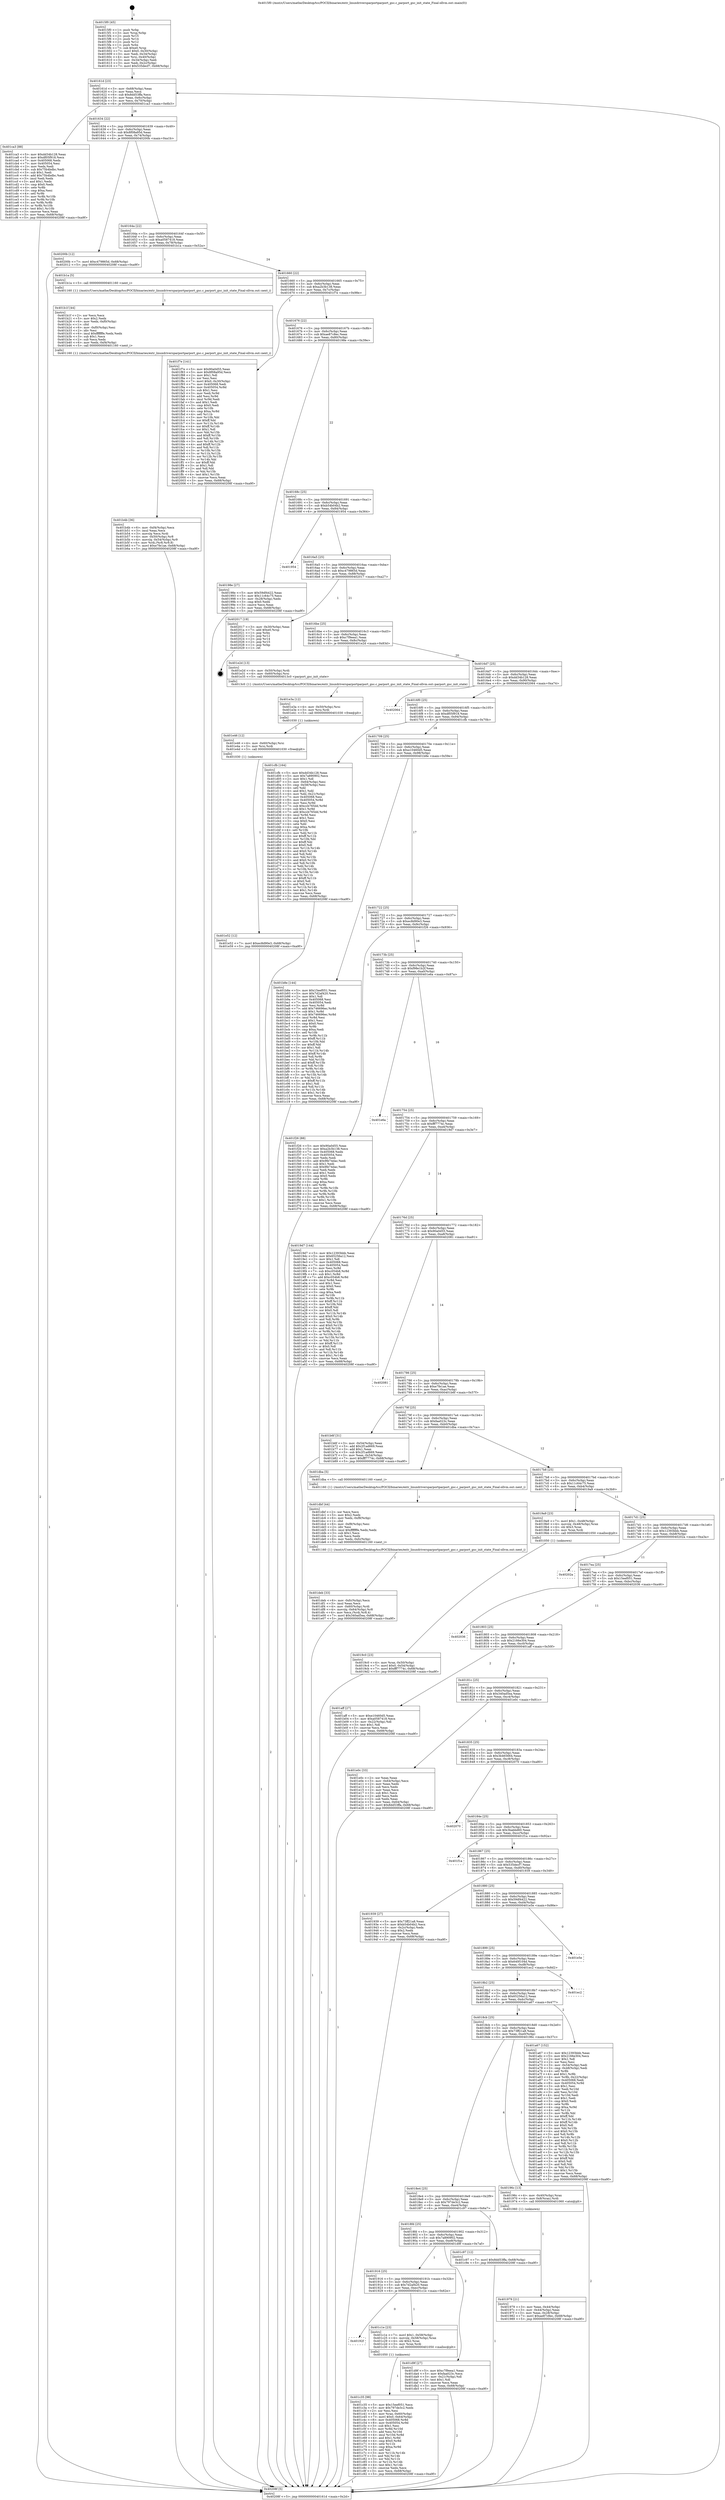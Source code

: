 digraph "0x4015f0" {
  label = "0x4015f0 (/mnt/c/Users/mathe/Desktop/tcc/POCII/binaries/extr_linuxdriversparportparport_gsc.c_parport_gsc_init_state_Final-ollvm.out::main(0))"
  labelloc = "t"
  node[shape=record]

  Entry [label="",width=0.3,height=0.3,shape=circle,fillcolor=black,style=filled]
  "0x40161d" [label="{
     0x40161d [23]\l
     | [instrs]\l
     &nbsp;&nbsp;0x40161d \<+3\>: mov -0x68(%rbp),%eax\l
     &nbsp;&nbsp;0x401620 \<+2\>: mov %eax,%ecx\l
     &nbsp;&nbsp;0x401622 \<+6\>: sub $0x8dd53ffa,%ecx\l
     &nbsp;&nbsp;0x401628 \<+3\>: mov %eax,-0x6c(%rbp)\l
     &nbsp;&nbsp;0x40162b \<+3\>: mov %ecx,-0x70(%rbp)\l
     &nbsp;&nbsp;0x40162e \<+6\>: je 0000000000401ca3 \<main+0x6b3\>\l
  }"]
  "0x401ca3" [label="{
     0x401ca3 [88]\l
     | [instrs]\l
     &nbsp;&nbsp;0x401ca3 \<+5\>: mov $0xdd34b128,%eax\l
     &nbsp;&nbsp;0x401ca8 \<+5\>: mov $0xdf05f918,%ecx\l
     &nbsp;&nbsp;0x401cad \<+7\>: mov 0x405068,%edx\l
     &nbsp;&nbsp;0x401cb4 \<+7\>: mov 0x405054,%esi\l
     &nbsp;&nbsp;0x401cbb \<+2\>: mov %edx,%edi\l
     &nbsp;&nbsp;0x401cbd \<+6\>: sub $0x75b4bdbc,%edi\l
     &nbsp;&nbsp;0x401cc3 \<+3\>: sub $0x1,%edi\l
     &nbsp;&nbsp;0x401cc6 \<+6\>: add $0x75b4bdbc,%edi\l
     &nbsp;&nbsp;0x401ccc \<+3\>: imul %edi,%edx\l
     &nbsp;&nbsp;0x401ccf \<+3\>: and $0x1,%edx\l
     &nbsp;&nbsp;0x401cd2 \<+3\>: cmp $0x0,%edx\l
     &nbsp;&nbsp;0x401cd5 \<+4\>: sete %r8b\l
     &nbsp;&nbsp;0x401cd9 \<+3\>: cmp $0xa,%esi\l
     &nbsp;&nbsp;0x401cdc \<+4\>: setl %r9b\l
     &nbsp;&nbsp;0x401ce0 \<+3\>: mov %r8b,%r10b\l
     &nbsp;&nbsp;0x401ce3 \<+3\>: and %r9b,%r10b\l
     &nbsp;&nbsp;0x401ce6 \<+3\>: xor %r9b,%r8b\l
     &nbsp;&nbsp;0x401ce9 \<+3\>: or %r8b,%r10b\l
     &nbsp;&nbsp;0x401cec \<+4\>: test $0x1,%r10b\l
     &nbsp;&nbsp;0x401cf0 \<+3\>: cmovne %ecx,%eax\l
     &nbsp;&nbsp;0x401cf3 \<+3\>: mov %eax,-0x68(%rbp)\l
     &nbsp;&nbsp;0x401cf6 \<+5\>: jmp 000000000040208f \<main+0xa9f\>\l
  }"]
  "0x401634" [label="{
     0x401634 [22]\l
     | [instrs]\l
     &nbsp;&nbsp;0x401634 \<+5\>: jmp 0000000000401639 \<main+0x49\>\l
     &nbsp;&nbsp;0x401639 \<+3\>: mov -0x6c(%rbp),%eax\l
     &nbsp;&nbsp;0x40163c \<+5\>: sub $0x8f08a95d,%eax\l
     &nbsp;&nbsp;0x401641 \<+3\>: mov %eax,-0x74(%rbp)\l
     &nbsp;&nbsp;0x401644 \<+6\>: je 000000000040200b \<main+0xa1b\>\l
  }"]
  Exit [label="",width=0.3,height=0.3,shape=circle,fillcolor=black,style=filled,peripheries=2]
  "0x40200b" [label="{
     0x40200b [12]\l
     | [instrs]\l
     &nbsp;&nbsp;0x40200b \<+7\>: movl $0xc479865d,-0x68(%rbp)\l
     &nbsp;&nbsp;0x402012 \<+5\>: jmp 000000000040208f \<main+0xa9f\>\l
  }"]
  "0x40164a" [label="{
     0x40164a [22]\l
     | [instrs]\l
     &nbsp;&nbsp;0x40164a \<+5\>: jmp 000000000040164f \<main+0x5f\>\l
     &nbsp;&nbsp;0x40164f \<+3\>: mov -0x6c(%rbp),%eax\l
     &nbsp;&nbsp;0x401652 \<+5\>: sub $0xa0587418,%eax\l
     &nbsp;&nbsp;0x401657 \<+3\>: mov %eax,-0x78(%rbp)\l
     &nbsp;&nbsp;0x40165a \<+6\>: je 0000000000401b1a \<main+0x52a\>\l
  }"]
  "0x401e52" [label="{
     0x401e52 [12]\l
     | [instrs]\l
     &nbsp;&nbsp;0x401e52 \<+7\>: movl $0xec8d90e3,-0x68(%rbp)\l
     &nbsp;&nbsp;0x401e59 \<+5\>: jmp 000000000040208f \<main+0xa9f\>\l
  }"]
  "0x401b1a" [label="{
     0x401b1a [5]\l
     | [instrs]\l
     &nbsp;&nbsp;0x401b1a \<+5\>: call 0000000000401160 \<next_i\>\l
     | [calls]\l
     &nbsp;&nbsp;0x401160 \{1\} (/mnt/c/Users/mathe/Desktop/tcc/POCII/binaries/extr_linuxdriversparportparport_gsc.c_parport_gsc_init_state_Final-ollvm.out::next_i)\l
  }"]
  "0x401660" [label="{
     0x401660 [22]\l
     | [instrs]\l
     &nbsp;&nbsp;0x401660 \<+5\>: jmp 0000000000401665 \<main+0x75\>\l
     &nbsp;&nbsp;0x401665 \<+3\>: mov -0x6c(%rbp),%eax\l
     &nbsp;&nbsp;0x401668 \<+5\>: sub $0xa2b3b138,%eax\l
     &nbsp;&nbsp;0x40166d \<+3\>: mov %eax,-0x7c(%rbp)\l
     &nbsp;&nbsp;0x401670 \<+6\>: je 0000000000401f7e \<main+0x98e\>\l
  }"]
  "0x401e46" [label="{
     0x401e46 [12]\l
     | [instrs]\l
     &nbsp;&nbsp;0x401e46 \<+4\>: mov -0x60(%rbp),%rsi\l
     &nbsp;&nbsp;0x401e4a \<+3\>: mov %rsi,%rdi\l
     &nbsp;&nbsp;0x401e4d \<+5\>: call 0000000000401030 \<free@plt\>\l
     | [calls]\l
     &nbsp;&nbsp;0x401030 \{1\} (unknown)\l
  }"]
  "0x401f7e" [label="{
     0x401f7e [141]\l
     | [instrs]\l
     &nbsp;&nbsp;0x401f7e \<+5\>: mov $0x90a0d55,%eax\l
     &nbsp;&nbsp;0x401f83 \<+5\>: mov $0x8f08a95d,%ecx\l
     &nbsp;&nbsp;0x401f88 \<+2\>: mov $0x1,%dl\l
     &nbsp;&nbsp;0x401f8a \<+2\>: xor %esi,%esi\l
     &nbsp;&nbsp;0x401f8c \<+7\>: movl $0x0,-0x30(%rbp)\l
     &nbsp;&nbsp;0x401f93 \<+7\>: mov 0x405068,%edi\l
     &nbsp;&nbsp;0x401f9a \<+8\>: mov 0x405054,%r8d\l
     &nbsp;&nbsp;0x401fa2 \<+3\>: sub $0x1,%esi\l
     &nbsp;&nbsp;0x401fa5 \<+3\>: mov %edi,%r9d\l
     &nbsp;&nbsp;0x401fa8 \<+3\>: add %esi,%r9d\l
     &nbsp;&nbsp;0x401fab \<+4\>: imul %r9d,%edi\l
     &nbsp;&nbsp;0x401faf \<+3\>: and $0x1,%edi\l
     &nbsp;&nbsp;0x401fb2 \<+3\>: cmp $0x0,%edi\l
     &nbsp;&nbsp;0x401fb5 \<+4\>: sete %r10b\l
     &nbsp;&nbsp;0x401fb9 \<+4\>: cmp $0xa,%r8d\l
     &nbsp;&nbsp;0x401fbd \<+4\>: setl %r11b\l
     &nbsp;&nbsp;0x401fc1 \<+3\>: mov %r10b,%bl\l
     &nbsp;&nbsp;0x401fc4 \<+3\>: xor $0xff,%bl\l
     &nbsp;&nbsp;0x401fc7 \<+3\>: mov %r11b,%r14b\l
     &nbsp;&nbsp;0x401fca \<+4\>: xor $0xff,%r14b\l
     &nbsp;&nbsp;0x401fce \<+3\>: xor $0x1,%dl\l
     &nbsp;&nbsp;0x401fd1 \<+3\>: mov %bl,%r15b\l
     &nbsp;&nbsp;0x401fd4 \<+4\>: and $0xff,%r15b\l
     &nbsp;&nbsp;0x401fd8 \<+3\>: and %dl,%r10b\l
     &nbsp;&nbsp;0x401fdb \<+3\>: mov %r14b,%r12b\l
     &nbsp;&nbsp;0x401fde \<+4\>: and $0xff,%r12b\l
     &nbsp;&nbsp;0x401fe2 \<+3\>: and %dl,%r11b\l
     &nbsp;&nbsp;0x401fe5 \<+3\>: or %r10b,%r15b\l
     &nbsp;&nbsp;0x401fe8 \<+3\>: or %r11b,%r12b\l
     &nbsp;&nbsp;0x401feb \<+3\>: xor %r12b,%r15b\l
     &nbsp;&nbsp;0x401fee \<+3\>: or %r14b,%bl\l
     &nbsp;&nbsp;0x401ff1 \<+3\>: xor $0xff,%bl\l
     &nbsp;&nbsp;0x401ff4 \<+3\>: or $0x1,%dl\l
     &nbsp;&nbsp;0x401ff7 \<+2\>: and %dl,%bl\l
     &nbsp;&nbsp;0x401ff9 \<+3\>: or %bl,%r15b\l
     &nbsp;&nbsp;0x401ffc \<+4\>: test $0x1,%r15b\l
     &nbsp;&nbsp;0x402000 \<+3\>: cmovne %ecx,%eax\l
     &nbsp;&nbsp;0x402003 \<+3\>: mov %eax,-0x68(%rbp)\l
     &nbsp;&nbsp;0x402006 \<+5\>: jmp 000000000040208f \<main+0xa9f\>\l
  }"]
  "0x401676" [label="{
     0x401676 [22]\l
     | [instrs]\l
     &nbsp;&nbsp;0x401676 \<+5\>: jmp 000000000040167b \<main+0x8b\>\l
     &nbsp;&nbsp;0x40167b \<+3\>: mov -0x6c(%rbp),%eax\l
     &nbsp;&nbsp;0x40167e \<+5\>: sub $0xae87c8ec,%eax\l
     &nbsp;&nbsp;0x401683 \<+3\>: mov %eax,-0x80(%rbp)\l
     &nbsp;&nbsp;0x401686 \<+6\>: je 000000000040198e \<main+0x39e\>\l
  }"]
  "0x401e3a" [label="{
     0x401e3a [12]\l
     | [instrs]\l
     &nbsp;&nbsp;0x401e3a \<+4\>: mov -0x50(%rbp),%rsi\l
     &nbsp;&nbsp;0x401e3e \<+3\>: mov %rsi,%rdi\l
     &nbsp;&nbsp;0x401e41 \<+5\>: call 0000000000401030 \<free@plt\>\l
     | [calls]\l
     &nbsp;&nbsp;0x401030 \{1\} (unknown)\l
  }"]
  "0x40198e" [label="{
     0x40198e [27]\l
     | [instrs]\l
     &nbsp;&nbsp;0x40198e \<+5\>: mov $0x59df4422,%eax\l
     &nbsp;&nbsp;0x401993 \<+5\>: mov $0x11c64c75,%ecx\l
     &nbsp;&nbsp;0x401998 \<+3\>: mov -0x28(%rbp),%edx\l
     &nbsp;&nbsp;0x40199b \<+3\>: cmp $0x0,%edx\l
     &nbsp;&nbsp;0x40199e \<+3\>: cmove %ecx,%eax\l
     &nbsp;&nbsp;0x4019a1 \<+3\>: mov %eax,-0x68(%rbp)\l
     &nbsp;&nbsp;0x4019a4 \<+5\>: jmp 000000000040208f \<main+0xa9f\>\l
  }"]
  "0x40168c" [label="{
     0x40168c [25]\l
     | [instrs]\l
     &nbsp;&nbsp;0x40168c \<+5\>: jmp 0000000000401691 \<main+0xa1\>\l
     &nbsp;&nbsp;0x401691 \<+3\>: mov -0x6c(%rbp),%eax\l
     &nbsp;&nbsp;0x401694 \<+5\>: sub $0xb54b04b2,%eax\l
     &nbsp;&nbsp;0x401699 \<+6\>: mov %eax,-0x84(%rbp)\l
     &nbsp;&nbsp;0x40169f \<+6\>: je 0000000000401954 \<main+0x364\>\l
  }"]
  "0x401deb" [label="{
     0x401deb [33]\l
     | [instrs]\l
     &nbsp;&nbsp;0x401deb \<+6\>: mov -0xfc(%rbp),%ecx\l
     &nbsp;&nbsp;0x401df1 \<+3\>: imul %eax,%ecx\l
     &nbsp;&nbsp;0x401df4 \<+4\>: mov -0x60(%rbp),%rdi\l
     &nbsp;&nbsp;0x401df8 \<+4\>: movslq -0x64(%rbp),%r8\l
     &nbsp;&nbsp;0x401dfc \<+4\>: mov %ecx,(%rdi,%r8,4)\l
     &nbsp;&nbsp;0x401e00 \<+7\>: movl $0x340ad5ea,-0x68(%rbp)\l
     &nbsp;&nbsp;0x401e07 \<+5\>: jmp 000000000040208f \<main+0xa9f\>\l
  }"]
  "0x401954" [label="{
     0x401954\l
  }", style=dashed]
  "0x4016a5" [label="{
     0x4016a5 [25]\l
     | [instrs]\l
     &nbsp;&nbsp;0x4016a5 \<+5\>: jmp 00000000004016aa \<main+0xba\>\l
     &nbsp;&nbsp;0x4016aa \<+3\>: mov -0x6c(%rbp),%eax\l
     &nbsp;&nbsp;0x4016ad \<+5\>: sub $0xc479865d,%eax\l
     &nbsp;&nbsp;0x4016b2 \<+6\>: mov %eax,-0x88(%rbp)\l
     &nbsp;&nbsp;0x4016b8 \<+6\>: je 0000000000402017 \<main+0xa27\>\l
  }"]
  "0x401dbf" [label="{
     0x401dbf [44]\l
     | [instrs]\l
     &nbsp;&nbsp;0x401dbf \<+2\>: xor %ecx,%ecx\l
     &nbsp;&nbsp;0x401dc1 \<+5\>: mov $0x2,%edx\l
     &nbsp;&nbsp;0x401dc6 \<+6\>: mov %edx,-0xf8(%rbp)\l
     &nbsp;&nbsp;0x401dcc \<+1\>: cltd\l
     &nbsp;&nbsp;0x401dcd \<+6\>: mov -0xf8(%rbp),%esi\l
     &nbsp;&nbsp;0x401dd3 \<+2\>: idiv %esi\l
     &nbsp;&nbsp;0x401dd5 \<+6\>: imul $0xfffffffe,%edx,%edx\l
     &nbsp;&nbsp;0x401ddb \<+3\>: sub $0x1,%ecx\l
     &nbsp;&nbsp;0x401dde \<+2\>: sub %ecx,%edx\l
     &nbsp;&nbsp;0x401de0 \<+6\>: mov %edx,-0xfc(%rbp)\l
     &nbsp;&nbsp;0x401de6 \<+5\>: call 0000000000401160 \<next_i\>\l
     | [calls]\l
     &nbsp;&nbsp;0x401160 \{1\} (/mnt/c/Users/mathe/Desktop/tcc/POCII/binaries/extr_linuxdriversparportparport_gsc.c_parport_gsc_init_state_Final-ollvm.out::next_i)\l
  }"]
  "0x402017" [label="{
     0x402017 [19]\l
     | [instrs]\l
     &nbsp;&nbsp;0x402017 \<+3\>: mov -0x30(%rbp),%eax\l
     &nbsp;&nbsp;0x40201a \<+7\>: add $0xe0,%rsp\l
     &nbsp;&nbsp;0x402021 \<+1\>: pop %rbx\l
     &nbsp;&nbsp;0x402022 \<+2\>: pop %r12\l
     &nbsp;&nbsp;0x402024 \<+2\>: pop %r14\l
     &nbsp;&nbsp;0x402026 \<+2\>: pop %r15\l
     &nbsp;&nbsp;0x402028 \<+1\>: pop %rbp\l
     &nbsp;&nbsp;0x402029 \<+1\>: ret\l
  }"]
  "0x4016be" [label="{
     0x4016be [25]\l
     | [instrs]\l
     &nbsp;&nbsp;0x4016be \<+5\>: jmp 00000000004016c3 \<main+0xd3\>\l
     &nbsp;&nbsp;0x4016c3 \<+3\>: mov -0x6c(%rbp),%eax\l
     &nbsp;&nbsp;0x4016c6 \<+5\>: sub $0xc7f9eea1,%eax\l
     &nbsp;&nbsp;0x4016cb \<+6\>: mov %eax,-0x8c(%rbp)\l
     &nbsp;&nbsp;0x4016d1 \<+6\>: je 0000000000401e2d \<main+0x83d\>\l
  }"]
  "0x401c35" [label="{
     0x401c35 [98]\l
     | [instrs]\l
     &nbsp;&nbsp;0x401c35 \<+5\>: mov $0x15eef051,%ecx\l
     &nbsp;&nbsp;0x401c3a \<+5\>: mov $0x797de3c2,%edx\l
     &nbsp;&nbsp;0x401c3f \<+2\>: xor %esi,%esi\l
     &nbsp;&nbsp;0x401c41 \<+4\>: mov %rax,-0x60(%rbp)\l
     &nbsp;&nbsp;0x401c45 \<+7\>: movl $0x0,-0x64(%rbp)\l
     &nbsp;&nbsp;0x401c4c \<+8\>: mov 0x405068,%r8d\l
     &nbsp;&nbsp;0x401c54 \<+8\>: mov 0x405054,%r9d\l
     &nbsp;&nbsp;0x401c5c \<+3\>: sub $0x1,%esi\l
     &nbsp;&nbsp;0x401c5f \<+3\>: mov %r8d,%r10d\l
     &nbsp;&nbsp;0x401c62 \<+3\>: add %esi,%r10d\l
     &nbsp;&nbsp;0x401c65 \<+4\>: imul %r10d,%r8d\l
     &nbsp;&nbsp;0x401c69 \<+4\>: and $0x1,%r8d\l
     &nbsp;&nbsp;0x401c6d \<+4\>: cmp $0x0,%r8d\l
     &nbsp;&nbsp;0x401c71 \<+4\>: sete %r11b\l
     &nbsp;&nbsp;0x401c75 \<+4\>: cmp $0xa,%r9d\l
     &nbsp;&nbsp;0x401c79 \<+3\>: setl %bl\l
     &nbsp;&nbsp;0x401c7c \<+3\>: mov %r11b,%r14b\l
     &nbsp;&nbsp;0x401c7f \<+3\>: and %bl,%r14b\l
     &nbsp;&nbsp;0x401c82 \<+3\>: xor %bl,%r11b\l
     &nbsp;&nbsp;0x401c85 \<+3\>: or %r11b,%r14b\l
     &nbsp;&nbsp;0x401c88 \<+4\>: test $0x1,%r14b\l
     &nbsp;&nbsp;0x401c8c \<+3\>: cmovne %edx,%ecx\l
     &nbsp;&nbsp;0x401c8f \<+3\>: mov %ecx,-0x68(%rbp)\l
     &nbsp;&nbsp;0x401c92 \<+5\>: jmp 000000000040208f \<main+0xa9f\>\l
  }"]
  "0x401e2d" [label="{
     0x401e2d [13]\l
     | [instrs]\l
     &nbsp;&nbsp;0x401e2d \<+4\>: mov -0x50(%rbp),%rdi\l
     &nbsp;&nbsp;0x401e31 \<+4\>: mov -0x60(%rbp),%rsi\l
     &nbsp;&nbsp;0x401e35 \<+5\>: call 00000000004013c0 \<parport_gsc_init_state\>\l
     | [calls]\l
     &nbsp;&nbsp;0x4013c0 \{1\} (/mnt/c/Users/mathe/Desktop/tcc/POCII/binaries/extr_linuxdriversparportparport_gsc.c_parport_gsc_init_state_Final-ollvm.out::parport_gsc_init_state)\l
  }"]
  "0x4016d7" [label="{
     0x4016d7 [25]\l
     | [instrs]\l
     &nbsp;&nbsp;0x4016d7 \<+5\>: jmp 00000000004016dc \<main+0xec\>\l
     &nbsp;&nbsp;0x4016dc \<+3\>: mov -0x6c(%rbp),%eax\l
     &nbsp;&nbsp;0x4016df \<+5\>: sub $0xdd34b128,%eax\l
     &nbsp;&nbsp;0x4016e4 \<+6\>: mov %eax,-0x90(%rbp)\l
     &nbsp;&nbsp;0x4016ea \<+6\>: je 0000000000402064 \<main+0xa74\>\l
  }"]
  "0x40192f" [label="{
     0x40192f\l
  }", style=dashed]
  "0x402064" [label="{
     0x402064\l
  }", style=dashed]
  "0x4016f0" [label="{
     0x4016f0 [25]\l
     | [instrs]\l
     &nbsp;&nbsp;0x4016f0 \<+5\>: jmp 00000000004016f5 \<main+0x105\>\l
     &nbsp;&nbsp;0x4016f5 \<+3\>: mov -0x6c(%rbp),%eax\l
     &nbsp;&nbsp;0x4016f8 \<+5\>: sub $0xdf05f918,%eax\l
     &nbsp;&nbsp;0x4016fd \<+6\>: mov %eax,-0x94(%rbp)\l
     &nbsp;&nbsp;0x401703 \<+6\>: je 0000000000401cfb \<main+0x70b\>\l
  }"]
  "0x401c1e" [label="{
     0x401c1e [23]\l
     | [instrs]\l
     &nbsp;&nbsp;0x401c1e \<+7\>: movl $0x1,-0x58(%rbp)\l
     &nbsp;&nbsp;0x401c25 \<+4\>: movslq -0x58(%rbp),%rax\l
     &nbsp;&nbsp;0x401c29 \<+4\>: shl $0x2,%rax\l
     &nbsp;&nbsp;0x401c2d \<+3\>: mov %rax,%rdi\l
     &nbsp;&nbsp;0x401c30 \<+5\>: call 0000000000401050 \<malloc@plt\>\l
     | [calls]\l
     &nbsp;&nbsp;0x401050 \{1\} (unknown)\l
  }"]
  "0x401cfb" [label="{
     0x401cfb [164]\l
     | [instrs]\l
     &nbsp;&nbsp;0x401cfb \<+5\>: mov $0xdd34b128,%eax\l
     &nbsp;&nbsp;0x401d00 \<+5\>: mov $0x7a890902,%ecx\l
     &nbsp;&nbsp;0x401d05 \<+2\>: mov $0x1,%dl\l
     &nbsp;&nbsp;0x401d07 \<+3\>: mov -0x64(%rbp),%esi\l
     &nbsp;&nbsp;0x401d0a \<+3\>: cmp -0x58(%rbp),%esi\l
     &nbsp;&nbsp;0x401d0d \<+4\>: setl %dil\l
     &nbsp;&nbsp;0x401d11 \<+4\>: and $0x1,%dil\l
     &nbsp;&nbsp;0x401d15 \<+4\>: mov %dil,-0x21(%rbp)\l
     &nbsp;&nbsp;0x401d19 \<+7\>: mov 0x405068,%esi\l
     &nbsp;&nbsp;0x401d20 \<+8\>: mov 0x405054,%r8d\l
     &nbsp;&nbsp;0x401d28 \<+3\>: mov %esi,%r9d\l
     &nbsp;&nbsp;0x401d2b \<+7\>: sub $0xccb765dd,%r9d\l
     &nbsp;&nbsp;0x401d32 \<+4\>: sub $0x1,%r9d\l
     &nbsp;&nbsp;0x401d36 \<+7\>: add $0xccb765dd,%r9d\l
     &nbsp;&nbsp;0x401d3d \<+4\>: imul %r9d,%esi\l
     &nbsp;&nbsp;0x401d41 \<+3\>: and $0x1,%esi\l
     &nbsp;&nbsp;0x401d44 \<+3\>: cmp $0x0,%esi\l
     &nbsp;&nbsp;0x401d47 \<+4\>: sete %dil\l
     &nbsp;&nbsp;0x401d4b \<+4\>: cmp $0xa,%r8d\l
     &nbsp;&nbsp;0x401d4f \<+4\>: setl %r10b\l
     &nbsp;&nbsp;0x401d53 \<+3\>: mov %dil,%r11b\l
     &nbsp;&nbsp;0x401d56 \<+4\>: xor $0xff,%r11b\l
     &nbsp;&nbsp;0x401d5a \<+3\>: mov %r10b,%bl\l
     &nbsp;&nbsp;0x401d5d \<+3\>: xor $0xff,%bl\l
     &nbsp;&nbsp;0x401d60 \<+3\>: xor $0x0,%dl\l
     &nbsp;&nbsp;0x401d63 \<+3\>: mov %r11b,%r14b\l
     &nbsp;&nbsp;0x401d66 \<+4\>: and $0x0,%r14b\l
     &nbsp;&nbsp;0x401d6a \<+3\>: and %dl,%dil\l
     &nbsp;&nbsp;0x401d6d \<+3\>: mov %bl,%r15b\l
     &nbsp;&nbsp;0x401d70 \<+4\>: and $0x0,%r15b\l
     &nbsp;&nbsp;0x401d74 \<+3\>: and %dl,%r10b\l
     &nbsp;&nbsp;0x401d77 \<+3\>: or %dil,%r14b\l
     &nbsp;&nbsp;0x401d7a \<+3\>: or %r10b,%r15b\l
     &nbsp;&nbsp;0x401d7d \<+3\>: xor %r15b,%r14b\l
     &nbsp;&nbsp;0x401d80 \<+3\>: or %bl,%r11b\l
     &nbsp;&nbsp;0x401d83 \<+4\>: xor $0xff,%r11b\l
     &nbsp;&nbsp;0x401d87 \<+3\>: or $0x0,%dl\l
     &nbsp;&nbsp;0x401d8a \<+3\>: and %dl,%r11b\l
     &nbsp;&nbsp;0x401d8d \<+3\>: or %r11b,%r14b\l
     &nbsp;&nbsp;0x401d90 \<+4\>: test $0x1,%r14b\l
     &nbsp;&nbsp;0x401d94 \<+3\>: cmovne %ecx,%eax\l
     &nbsp;&nbsp;0x401d97 \<+3\>: mov %eax,-0x68(%rbp)\l
     &nbsp;&nbsp;0x401d9a \<+5\>: jmp 000000000040208f \<main+0xa9f\>\l
  }"]
  "0x401709" [label="{
     0x401709 [25]\l
     | [instrs]\l
     &nbsp;&nbsp;0x401709 \<+5\>: jmp 000000000040170e \<main+0x11e\>\l
     &nbsp;&nbsp;0x40170e \<+3\>: mov -0x6c(%rbp),%eax\l
     &nbsp;&nbsp;0x401711 \<+5\>: sub $0xe10460d5,%eax\l
     &nbsp;&nbsp;0x401716 \<+6\>: mov %eax,-0x98(%rbp)\l
     &nbsp;&nbsp;0x40171c \<+6\>: je 0000000000401b8e \<main+0x59e\>\l
  }"]
  "0x401916" [label="{
     0x401916 [25]\l
     | [instrs]\l
     &nbsp;&nbsp;0x401916 \<+5\>: jmp 000000000040191b \<main+0x32b\>\l
     &nbsp;&nbsp;0x40191b \<+3\>: mov -0x6c(%rbp),%eax\l
     &nbsp;&nbsp;0x40191e \<+5\>: sub $0x7d2af420,%eax\l
     &nbsp;&nbsp;0x401923 \<+6\>: mov %eax,-0xec(%rbp)\l
     &nbsp;&nbsp;0x401929 \<+6\>: je 0000000000401c1e \<main+0x62e\>\l
  }"]
  "0x401b8e" [label="{
     0x401b8e [144]\l
     | [instrs]\l
     &nbsp;&nbsp;0x401b8e \<+5\>: mov $0x15eef051,%eax\l
     &nbsp;&nbsp;0x401b93 \<+5\>: mov $0x7d2af420,%ecx\l
     &nbsp;&nbsp;0x401b98 \<+2\>: mov $0x1,%dl\l
     &nbsp;&nbsp;0x401b9a \<+7\>: mov 0x405068,%esi\l
     &nbsp;&nbsp;0x401ba1 \<+7\>: mov 0x405054,%edi\l
     &nbsp;&nbsp;0x401ba8 \<+3\>: mov %esi,%r8d\l
     &nbsp;&nbsp;0x401bab \<+7\>: add $0x746696ec,%r8d\l
     &nbsp;&nbsp;0x401bb2 \<+4\>: sub $0x1,%r8d\l
     &nbsp;&nbsp;0x401bb6 \<+7\>: sub $0x746696ec,%r8d\l
     &nbsp;&nbsp;0x401bbd \<+4\>: imul %r8d,%esi\l
     &nbsp;&nbsp;0x401bc1 \<+3\>: and $0x1,%esi\l
     &nbsp;&nbsp;0x401bc4 \<+3\>: cmp $0x0,%esi\l
     &nbsp;&nbsp;0x401bc7 \<+4\>: sete %r9b\l
     &nbsp;&nbsp;0x401bcb \<+3\>: cmp $0xa,%edi\l
     &nbsp;&nbsp;0x401bce \<+4\>: setl %r10b\l
     &nbsp;&nbsp;0x401bd2 \<+3\>: mov %r9b,%r11b\l
     &nbsp;&nbsp;0x401bd5 \<+4\>: xor $0xff,%r11b\l
     &nbsp;&nbsp;0x401bd9 \<+3\>: mov %r10b,%bl\l
     &nbsp;&nbsp;0x401bdc \<+3\>: xor $0xff,%bl\l
     &nbsp;&nbsp;0x401bdf \<+3\>: xor $0x1,%dl\l
     &nbsp;&nbsp;0x401be2 \<+3\>: mov %r11b,%r14b\l
     &nbsp;&nbsp;0x401be5 \<+4\>: and $0xff,%r14b\l
     &nbsp;&nbsp;0x401be9 \<+3\>: and %dl,%r9b\l
     &nbsp;&nbsp;0x401bec \<+3\>: mov %bl,%r15b\l
     &nbsp;&nbsp;0x401bef \<+4\>: and $0xff,%r15b\l
     &nbsp;&nbsp;0x401bf3 \<+3\>: and %dl,%r10b\l
     &nbsp;&nbsp;0x401bf6 \<+3\>: or %r9b,%r14b\l
     &nbsp;&nbsp;0x401bf9 \<+3\>: or %r10b,%r15b\l
     &nbsp;&nbsp;0x401bfc \<+3\>: xor %r15b,%r14b\l
     &nbsp;&nbsp;0x401bff \<+3\>: or %bl,%r11b\l
     &nbsp;&nbsp;0x401c02 \<+4\>: xor $0xff,%r11b\l
     &nbsp;&nbsp;0x401c06 \<+3\>: or $0x1,%dl\l
     &nbsp;&nbsp;0x401c09 \<+3\>: and %dl,%r11b\l
     &nbsp;&nbsp;0x401c0c \<+3\>: or %r11b,%r14b\l
     &nbsp;&nbsp;0x401c0f \<+4\>: test $0x1,%r14b\l
     &nbsp;&nbsp;0x401c13 \<+3\>: cmovne %ecx,%eax\l
     &nbsp;&nbsp;0x401c16 \<+3\>: mov %eax,-0x68(%rbp)\l
     &nbsp;&nbsp;0x401c19 \<+5\>: jmp 000000000040208f \<main+0xa9f\>\l
  }"]
  "0x401722" [label="{
     0x401722 [25]\l
     | [instrs]\l
     &nbsp;&nbsp;0x401722 \<+5\>: jmp 0000000000401727 \<main+0x137\>\l
     &nbsp;&nbsp;0x401727 \<+3\>: mov -0x6c(%rbp),%eax\l
     &nbsp;&nbsp;0x40172a \<+5\>: sub $0xec8d90e3,%eax\l
     &nbsp;&nbsp;0x40172f \<+6\>: mov %eax,-0x9c(%rbp)\l
     &nbsp;&nbsp;0x401735 \<+6\>: je 0000000000401f26 \<main+0x936\>\l
  }"]
  "0x401d9f" [label="{
     0x401d9f [27]\l
     | [instrs]\l
     &nbsp;&nbsp;0x401d9f \<+5\>: mov $0xc7f9eea1,%eax\l
     &nbsp;&nbsp;0x401da4 \<+5\>: mov $0xfaa023c,%ecx\l
     &nbsp;&nbsp;0x401da9 \<+3\>: mov -0x21(%rbp),%dl\l
     &nbsp;&nbsp;0x401dac \<+3\>: test $0x1,%dl\l
     &nbsp;&nbsp;0x401daf \<+3\>: cmovne %ecx,%eax\l
     &nbsp;&nbsp;0x401db2 \<+3\>: mov %eax,-0x68(%rbp)\l
     &nbsp;&nbsp;0x401db5 \<+5\>: jmp 000000000040208f \<main+0xa9f\>\l
  }"]
  "0x401f26" [label="{
     0x401f26 [88]\l
     | [instrs]\l
     &nbsp;&nbsp;0x401f26 \<+5\>: mov $0x90a0d55,%eax\l
     &nbsp;&nbsp;0x401f2b \<+5\>: mov $0xa2b3b138,%ecx\l
     &nbsp;&nbsp;0x401f30 \<+7\>: mov 0x405068,%edx\l
     &nbsp;&nbsp;0x401f37 \<+7\>: mov 0x405054,%esi\l
     &nbsp;&nbsp;0x401f3e \<+2\>: mov %edx,%edi\l
     &nbsp;&nbsp;0x401f40 \<+6\>: add $0x9fe74dac,%edi\l
     &nbsp;&nbsp;0x401f46 \<+3\>: sub $0x1,%edi\l
     &nbsp;&nbsp;0x401f49 \<+6\>: sub $0x9fe74dac,%edi\l
     &nbsp;&nbsp;0x401f4f \<+3\>: imul %edi,%edx\l
     &nbsp;&nbsp;0x401f52 \<+3\>: and $0x1,%edx\l
     &nbsp;&nbsp;0x401f55 \<+3\>: cmp $0x0,%edx\l
     &nbsp;&nbsp;0x401f58 \<+4\>: sete %r8b\l
     &nbsp;&nbsp;0x401f5c \<+3\>: cmp $0xa,%esi\l
     &nbsp;&nbsp;0x401f5f \<+4\>: setl %r9b\l
     &nbsp;&nbsp;0x401f63 \<+3\>: mov %r8b,%r10b\l
     &nbsp;&nbsp;0x401f66 \<+3\>: and %r9b,%r10b\l
     &nbsp;&nbsp;0x401f69 \<+3\>: xor %r9b,%r8b\l
     &nbsp;&nbsp;0x401f6c \<+3\>: or %r8b,%r10b\l
     &nbsp;&nbsp;0x401f6f \<+4\>: test $0x1,%r10b\l
     &nbsp;&nbsp;0x401f73 \<+3\>: cmovne %ecx,%eax\l
     &nbsp;&nbsp;0x401f76 \<+3\>: mov %eax,-0x68(%rbp)\l
     &nbsp;&nbsp;0x401f79 \<+5\>: jmp 000000000040208f \<main+0xa9f\>\l
  }"]
  "0x40173b" [label="{
     0x40173b [25]\l
     | [instrs]\l
     &nbsp;&nbsp;0x40173b \<+5\>: jmp 0000000000401740 \<main+0x150\>\l
     &nbsp;&nbsp;0x401740 \<+3\>: mov -0x6c(%rbp),%eax\l
     &nbsp;&nbsp;0x401743 \<+5\>: sub $0xf98e1b2f,%eax\l
     &nbsp;&nbsp;0x401748 \<+6\>: mov %eax,-0xa0(%rbp)\l
     &nbsp;&nbsp;0x40174e \<+6\>: je 0000000000401e6a \<main+0x87a\>\l
  }"]
  "0x4018fd" [label="{
     0x4018fd [25]\l
     | [instrs]\l
     &nbsp;&nbsp;0x4018fd \<+5\>: jmp 0000000000401902 \<main+0x312\>\l
     &nbsp;&nbsp;0x401902 \<+3\>: mov -0x6c(%rbp),%eax\l
     &nbsp;&nbsp;0x401905 \<+5\>: sub $0x7a890902,%eax\l
     &nbsp;&nbsp;0x40190a \<+6\>: mov %eax,-0xe8(%rbp)\l
     &nbsp;&nbsp;0x401910 \<+6\>: je 0000000000401d9f \<main+0x7af\>\l
  }"]
  "0x401e6a" [label="{
     0x401e6a\l
  }", style=dashed]
  "0x401754" [label="{
     0x401754 [25]\l
     | [instrs]\l
     &nbsp;&nbsp;0x401754 \<+5\>: jmp 0000000000401759 \<main+0x169\>\l
     &nbsp;&nbsp;0x401759 \<+3\>: mov -0x6c(%rbp),%eax\l
     &nbsp;&nbsp;0x40175c \<+5\>: sub $0xfff7774c,%eax\l
     &nbsp;&nbsp;0x401761 \<+6\>: mov %eax,-0xa4(%rbp)\l
     &nbsp;&nbsp;0x401767 \<+6\>: je 00000000004019d7 \<main+0x3e7\>\l
  }"]
  "0x401c97" [label="{
     0x401c97 [12]\l
     | [instrs]\l
     &nbsp;&nbsp;0x401c97 \<+7\>: movl $0x8dd53ffa,-0x68(%rbp)\l
     &nbsp;&nbsp;0x401c9e \<+5\>: jmp 000000000040208f \<main+0xa9f\>\l
  }"]
  "0x4019d7" [label="{
     0x4019d7 [144]\l
     | [instrs]\l
     &nbsp;&nbsp;0x4019d7 \<+5\>: mov $0x12393bbb,%eax\l
     &nbsp;&nbsp;0x4019dc \<+5\>: mov $0x65256a12,%ecx\l
     &nbsp;&nbsp;0x4019e1 \<+2\>: mov $0x1,%dl\l
     &nbsp;&nbsp;0x4019e3 \<+7\>: mov 0x405068,%esi\l
     &nbsp;&nbsp;0x4019ea \<+7\>: mov 0x405054,%edi\l
     &nbsp;&nbsp;0x4019f1 \<+3\>: mov %esi,%r8d\l
     &nbsp;&nbsp;0x4019f4 \<+7\>: sub $0xc054b8,%r8d\l
     &nbsp;&nbsp;0x4019fb \<+4\>: sub $0x1,%r8d\l
     &nbsp;&nbsp;0x4019ff \<+7\>: add $0xc054b8,%r8d\l
     &nbsp;&nbsp;0x401a06 \<+4\>: imul %r8d,%esi\l
     &nbsp;&nbsp;0x401a0a \<+3\>: and $0x1,%esi\l
     &nbsp;&nbsp;0x401a0d \<+3\>: cmp $0x0,%esi\l
     &nbsp;&nbsp;0x401a10 \<+4\>: sete %r9b\l
     &nbsp;&nbsp;0x401a14 \<+3\>: cmp $0xa,%edi\l
     &nbsp;&nbsp;0x401a17 \<+4\>: setl %r10b\l
     &nbsp;&nbsp;0x401a1b \<+3\>: mov %r9b,%r11b\l
     &nbsp;&nbsp;0x401a1e \<+4\>: xor $0xff,%r11b\l
     &nbsp;&nbsp;0x401a22 \<+3\>: mov %r10b,%bl\l
     &nbsp;&nbsp;0x401a25 \<+3\>: xor $0xff,%bl\l
     &nbsp;&nbsp;0x401a28 \<+3\>: xor $0x0,%dl\l
     &nbsp;&nbsp;0x401a2b \<+3\>: mov %r11b,%r14b\l
     &nbsp;&nbsp;0x401a2e \<+4\>: and $0x0,%r14b\l
     &nbsp;&nbsp;0x401a32 \<+3\>: and %dl,%r9b\l
     &nbsp;&nbsp;0x401a35 \<+3\>: mov %bl,%r15b\l
     &nbsp;&nbsp;0x401a38 \<+4\>: and $0x0,%r15b\l
     &nbsp;&nbsp;0x401a3c \<+3\>: and %dl,%r10b\l
     &nbsp;&nbsp;0x401a3f \<+3\>: or %r9b,%r14b\l
     &nbsp;&nbsp;0x401a42 \<+3\>: or %r10b,%r15b\l
     &nbsp;&nbsp;0x401a45 \<+3\>: xor %r15b,%r14b\l
     &nbsp;&nbsp;0x401a48 \<+3\>: or %bl,%r11b\l
     &nbsp;&nbsp;0x401a4b \<+4\>: xor $0xff,%r11b\l
     &nbsp;&nbsp;0x401a4f \<+3\>: or $0x0,%dl\l
     &nbsp;&nbsp;0x401a52 \<+3\>: and %dl,%r11b\l
     &nbsp;&nbsp;0x401a55 \<+3\>: or %r11b,%r14b\l
     &nbsp;&nbsp;0x401a58 \<+4\>: test $0x1,%r14b\l
     &nbsp;&nbsp;0x401a5c \<+3\>: cmovne %ecx,%eax\l
     &nbsp;&nbsp;0x401a5f \<+3\>: mov %eax,-0x68(%rbp)\l
     &nbsp;&nbsp;0x401a62 \<+5\>: jmp 000000000040208f \<main+0xa9f\>\l
  }"]
  "0x40176d" [label="{
     0x40176d [25]\l
     | [instrs]\l
     &nbsp;&nbsp;0x40176d \<+5\>: jmp 0000000000401772 \<main+0x182\>\l
     &nbsp;&nbsp;0x401772 \<+3\>: mov -0x6c(%rbp),%eax\l
     &nbsp;&nbsp;0x401775 \<+5\>: sub $0x90a0d55,%eax\l
     &nbsp;&nbsp;0x40177a \<+6\>: mov %eax,-0xa8(%rbp)\l
     &nbsp;&nbsp;0x401780 \<+6\>: je 0000000000402081 \<main+0xa91\>\l
  }"]
  "0x401b4b" [label="{
     0x401b4b [36]\l
     | [instrs]\l
     &nbsp;&nbsp;0x401b4b \<+6\>: mov -0xf4(%rbp),%ecx\l
     &nbsp;&nbsp;0x401b51 \<+3\>: imul %eax,%ecx\l
     &nbsp;&nbsp;0x401b54 \<+3\>: movslq %ecx,%rdi\l
     &nbsp;&nbsp;0x401b57 \<+4\>: mov -0x50(%rbp),%r8\l
     &nbsp;&nbsp;0x401b5b \<+4\>: movslq -0x54(%rbp),%r9\l
     &nbsp;&nbsp;0x401b5f \<+4\>: mov %rdi,(%r8,%r9,8)\l
     &nbsp;&nbsp;0x401b63 \<+7\>: movl $0xe7fe1ae,-0x68(%rbp)\l
     &nbsp;&nbsp;0x401b6a \<+5\>: jmp 000000000040208f \<main+0xa9f\>\l
  }"]
  "0x402081" [label="{
     0x402081\l
  }", style=dashed]
  "0x401786" [label="{
     0x401786 [25]\l
     | [instrs]\l
     &nbsp;&nbsp;0x401786 \<+5\>: jmp 000000000040178b \<main+0x19b\>\l
     &nbsp;&nbsp;0x40178b \<+3\>: mov -0x6c(%rbp),%eax\l
     &nbsp;&nbsp;0x40178e \<+5\>: sub $0xe7fe1ae,%eax\l
     &nbsp;&nbsp;0x401793 \<+6\>: mov %eax,-0xac(%rbp)\l
     &nbsp;&nbsp;0x401799 \<+6\>: je 0000000000401b6f \<main+0x57f\>\l
  }"]
  "0x401b1f" [label="{
     0x401b1f [44]\l
     | [instrs]\l
     &nbsp;&nbsp;0x401b1f \<+2\>: xor %ecx,%ecx\l
     &nbsp;&nbsp;0x401b21 \<+5\>: mov $0x2,%edx\l
     &nbsp;&nbsp;0x401b26 \<+6\>: mov %edx,-0xf0(%rbp)\l
     &nbsp;&nbsp;0x401b2c \<+1\>: cltd\l
     &nbsp;&nbsp;0x401b2d \<+6\>: mov -0xf0(%rbp),%esi\l
     &nbsp;&nbsp;0x401b33 \<+2\>: idiv %esi\l
     &nbsp;&nbsp;0x401b35 \<+6\>: imul $0xfffffffe,%edx,%edx\l
     &nbsp;&nbsp;0x401b3b \<+3\>: sub $0x1,%ecx\l
     &nbsp;&nbsp;0x401b3e \<+2\>: sub %ecx,%edx\l
     &nbsp;&nbsp;0x401b40 \<+6\>: mov %edx,-0xf4(%rbp)\l
     &nbsp;&nbsp;0x401b46 \<+5\>: call 0000000000401160 \<next_i\>\l
     | [calls]\l
     &nbsp;&nbsp;0x401160 \{1\} (/mnt/c/Users/mathe/Desktop/tcc/POCII/binaries/extr_linuxdriversparportparport_gsc.c_parport_gsc_init_state_Final-ollvm.out::next_i)\l
  }"]
  "0x401b6f" [label="{
     0x401b6f [31]\l
     | [instrs]\l
     &nbsp;&nbsp;0x401b6f \<+3\>: mov -0x54(%rbp),%eax\l
     &nbsp;&nbsp;0x401b72 \<+5\>: add $0x2f1ad669,%eax\l
     &nbsp;&nbsp;0x401b77 \<+3\>: add $0x1,%eax\l
     &nbsp;&nbsp;0x401b7a \<+5\>: sub $0x2f1ad669,%eax\l
     &nbsp;&nbsp;0x401b7f \<+3\>: mov %eax,-0x54(%rbp)\l
     &nbsp;&nbsp;0x401b82 \<+7\>: movl $0xfff7774c,-0x68(%rbp)\l
     &nbsp;&nbsp;0x401b89 \<+5\>: jmp 000000000040208f \<main+0xa9f\>\l
  }"]
  "0x40179f" [label="{
     0x40179f [25]\l
     | [instrs]\l
     &nbsp;&nbsp;0x40179f \<+5\>: jmp 00000000004017a4 \<main+0x1b4\>\l
     &nbsp;&nbsp;0x4017a4 \<+3\>: mov -0x6c(%rbp),%eax\l
     &nbsp;&nbsp;0x4017a7 \<+5\>: sub $0xfaa023c,%eax\l
     &nbsp;&nbsp;0x4017ac \<+6\>: mov %eax,-0xb0(%rbp)\l
     &nbsp;&nbsp;0x4017b2 \<+6\>: je 0000000000401dba \<main+0x7ca\>\l
  }"]
  "0x4019c0" [label="{
     0x4019c0 [23]\l
     | [instrs]\l
     &nbsp;&nbsp;0x4019c0 \<+4\>: mov %rax,-0x50(%rbp)\l
     &nbsp;&nbsp;0x4019c4 \<+7\>: movl $0x0,-0x54(%rbp)\l
     &nbsp;&nbsp;0x4019cb \<+7\>: movl $0xfff7774c,-0x68(%rbp)\l
     &nbsp;&nbsp;0x4019d2 \<+5\>: jmp 000000000040208f \<main+0xa9f\>\l
  }"]
  "0x401dba" [label="{
     0x401dba [5]\l
     | [instrs]\l
     &nbsp;&nbsp;0x401dba \<+5\>: call 0000000000401160 \<next_i\>\l
     | [calls]\l
     &nbsp;&nbsp;0x401160 \{1\} (/mnt/c/Users/mathe/Desktop/tcc/POCII/binaries/extr_linuxdriversparportparport_gsc.c_parport_gsc_init_state_Final-ollvm.out::next_i)\l
  }"]
  "0x4017b8" [label="{
     0x4017b8 [25]\l
     | [instrs]\l
     &nbsp;&nbsp;0x4017b8 \<+5\>: jmp 00000000004017bd \<main+0x1cd\>\l
     &nbsp;&nbsp;0x4017bd \<+3\>: mov -0x6c(%rbp),%eax\l
     &nbsp;&nbsp;0x4017c0 \<+5\>: sub $0x11c64c75,%eax\l
     &nbsp;&nbsp;0x4017c5 \<+6\>: mov %eax,-0xb4(%rbp)\l
     &nbsp;&nbsp;0x4017cb \<+6\>: je 00000000004019a9 \<main+0x3b9\>\l
  }"]
  "0x401979" [label="{
     0x401979 [21]\l
     | [instrs]\l
     &nbsp;&nbsp;0x401979 \<+3\>: mov %eax,-0x44(%rbp)\l
     &nbsp;&nbsp;0x40197c \<+3\>: mov -0x44(%rbp),%eax\l
     &nbsp;&nbsp;0x40197f \<+3\>: mov %eax,-0x28(%rbp)\l
     &nbsp;&nbsp;0x401982 \<+7\>: movl $0xae87c8ec,-0x68(%rbp)\l
     &nbsp;&nbsp;0x401989 \<+5\>: jmp 000000000040208f \<main+0xa9f\>\l
  }"]
  "0x4019a9" [label="{
     0x4019a9 [23]\l
     | [instrs]\l
     &nbsp;&nbsp;0x4019a9 \<+7\>: movl $0x1,-0x48(%rbp)\l
     &nbsp;&nbsp;0x4019b0 \<+4\>: movslq -0x48(%rbp),%rax\l
     &nbsp;&nbsp;0x4019b4 \<+4\>: shl $0x3,%rax\l
     &nbsp;&nbsp;0x4019b8 \<+3\>: mov %rax,%rdi\l
     &nbsp;&nbsp;0x4019bb \<+5\>: call 0000000000401050 \<malloc@plt\>\l
     | [calls]\l
     &nbsp;&nbsp;0x401050 \{1\} (unknown)\l
  }"]
  "0x4017d1" [label="{
     0x4017d1 [25]\l
     | [instrs]\l
     &nbsp;&nbsp;0x4017d1 \<+5\>: jmp 00000000004017d6 \<main+0x1e6\>\l
     &nbsp;&nbsp;0x4017d6 \<+3\>: mov -0x6c(%rbp),%eax\l
     &nbsp;&nbsp;0x4017d9 \<+5\>: sub $0x12393bbb,%eax\l
     &nbsp;&nbsp;0x4017de \<+6\>: mov %eax,-0xb8(%rbp)\l
     &nbsp;&nbsp;0x4017e4 \<+6\>: je 000000000040202a \<main+0xa3a\>\l
  }"]
  "0x4018e4" [label="{
     0x4018e4 [25]\l
     | [instrs]\l
     &nbsp;&nbsp;0x4018e4 \<+5\>: jmp 00000000004018e9 \<main+0x2f9\>\l
     &nbsp;&nbsp;0x4018e9 \<+3\>: mov -0x6c(%rbp),%eax\l
     &nbsp;&nbsp;0x4018ec \<+5\>: sub $0x797de3c2,%eax\l
     &nbsp;&nbsp;0x4018f1 \<+6\>: mov %eax,-0xe4(%rbp)\l
     &nbsp;&nbsp;0x4018f7 \<+6\>: je 0000000000401c97 \<main+0x6a7\>\l
  }"]
  "0x40202a" [label="{
     0x40202a\l
  }", style=dashed]
  "0x4017ea" [label="{
     0x4017ea [25]\l
     | [instrs]\l
     &nbsp;&nbsp;0x4017ea \<+5\>: jmp 00000000004017ef \<main+0x1ff\>\l
     &nbsp;&nbsp;0x4017ef \<+3\>: mov -0x6c(%rbp),%eax\l
     &nbsp;&nbsp;0x4017f2 \<+5\>: sub $0x15eef051,%eax\l
     &nbsp;&nbsp;0x4017f7 \<+6\>: mov %eax,-0xbc(%rbp)\l
     &nbsp;&nbsp;0x4017fd \<+6\>: je 0000000000402036 \<main+0xa46\>\l
  }"]
  "0x40196c" [label="{
     0x40196c [13]\l
     | [instrs]\l
     &nbsp;&nbsp;0x40196c \<+4\>: mov -0x40(%rbp),%rax\l
     &nbsp;&nbsp;0x401970 \<+4\>: mov 0x8(%rax),%rdi\l
     &nbsp;&nbsp;0x401974 \<+5\>: call 0000000000401060 \<atoi@plt\>\l
     | [calls]\l
     &nbsp;&nbsp;0x401060 \{1\} (unknown)\l
  }"]
  "0x402036" [label="{
     0x402036\l
  }", style=dashed]
  "0x401803" [label="{
     0x401803 [25]\l
     | [instrs]\l
     &nbsp;&nbsp;0x401803 \<+5\>: jmp 0000000000401808 \<main+0x218\>\l
     &nbsp;&nbsp;0x401808 \<+3\>: mov -0x6c(%rbp),%eax\l
     &nbsp;&nbsp;0x40180b \<+5\>: sub $0x2166e304,%eax\l
     &nbsp;&nbsp;0x401810 \<+6\>: mov %eax,-0xc0(%rbp)\l
     &nbsp;&nbsp;0x401816 \<+6\>: je 0000000000401aff \<main+0x50f\>\l
  }"]
  "0x4018cb" [label="{
     0x4018cb [25]\l
     | [instrs]\l
     &nbsp;&nbsp;0x4018cb \<+5\>: jmp 00000000004018d0 \<main+0x2e0\>\l
     &nbsp;&nbsp;0x4018d0 \<+3\>: mov -0x6c(%rbp),%eax\l
     &nbsp;&nbsp;0x4018d3 \<+5\>: sub $0x73ff21a8,%eax\l
     &nbsp;&nbsp;0x4018d8 \<+6\>: mov %eax,-0xe0(%rbp)\l
     &nbsp;&nbsp;0x4018de \<+6\>: je 000000000040196c \<main+0x37c\>\l
  }"]
  "0x401aff" [label="{
     0x401aff [27]\l
     | [instrs]\l
     &nbsp;&nbsp;0x401aff \<+5\>: mov $0xe10460d5,%eax\l
     &nbsp;&nbsp;0x401b04 \<+5\>: mov $0xa0587418,%ecx\l
     &nbsp;&nbsp;0x401b09 \<+3\>: mov -0x22(%rbp),%dl\l
     &nbsp;&nbsp;0x401b0c \<+3\>: test $0x1,%dl\l
     &nbsp;&nbsp;0x401b0f \<+3\>: cmovne %ecx,%eax\l
     &nbsp;&nbsp;0x401b12 \<+3\>: mov %eax,-0x68(%rbp)\l
     &nbsp;&nbsp;0x401b15 \<+5\>: jmp 000000000040208f \<main+0xa9f\>\l
  }"]
  "0x40181c" [label="{
     0x40181c [25]\l
     | [instrs]\l
     &nbsp;&nbsp;0x40181c \<+5\>: jmp 0000000000401821 \<main+0x231\>\l
     &nbsp;&nbsp;0x401821 \<+3\>: mov -0x6c(%rbp),%eax\l
     &nbsp;&nbsp;0x401824 \<+5\>: sub $0x340ad5ea,%eax\l
     &nbsp;&nbsp;0x401829 \<+6\>: mov %eax,-0xc4(%rbp)\l
     &nbsp;&nbsp;0x40182f \<+6\>: je 0000000000401e0c \<main+0x81c\>\l
  }"]
  "0x401a67" [label="{
     0x401a67 [152]\l
     | [instrs]\l
     &nbsp;&nbsp;0x401a67 \<+5\>: mov $0x12393bbb,%eax\l
     &nbsp;&nbsp;0x401a6c \<+5\>: mov $0x2166e304,%ecx\l
     &nbsp;&nbsp;0x401a71 \<+2\>: mov $0x1,%dl\l
     &nbsp;&nbsp;0x401a73 \<+2\>: xor %esi,%esi\l
     &nbsp;&nbsp;0x401a75 \<+3\>: mov -0x54(%rbp),%edi\l
     &nbsp;&nbsp;0x401a78 \<+3\>: cmp -0x48(%rbp),%edi\l
     &nbsp;&nbsp;0x401a7b \<+4\>: setl %r8b\l
     &nbsp;&nbsp;0x401a7f \<+4\>: and $0x1,%r8b\l
     &nbsp;&nbsp;0x401a83 \<+4\>: mov %r8b,-0x22(%rbp)\l
     &nbsp;&nbsp;0x401a87 \<+7\>: mov 0x405068,%edi\l
     &nbsp;&nbsp;0x401a8e \<+8\>: mov 0x405054,%r9d\l
     &nbsp;&nbsp;0x401a96 \<+3\>: sub $0x1,%esi\l
     &nbsp;&nbsp;0x401a99 \<+3\>: mov %edi,%r10d\l
     &nbsp;&nbsp;0x401a9c \<+3\>: add %esi,%r10d\l
     &nbsp;&nbsp;0x401a9f \<+4\>: imul %r10d,%edi\l
     &nbsp;&nbsp;0x401aa3 \<+3\>: and $0x1,%edi\l
     &nbsp;&nbsp;0x401aa6 \<+3\>: cmp $0x0,%edi\l
     &nbsp;&nbsp;0x401aa9 \<+4\>: sete %r8b\l
     &nbsp;&nbsp;0x401aad \<+4\>: cmp $0xa,%r9d\l
     &nbsp;&nbsp;0x401ab1 \<+4\>: setl %r11b\l
     &nbsp;&nbsp;0x401ab5 \<+3\>: mov %r8b,%bl\l
     &nbsp;&nbsp;0x401ab8 \<+3\>: xor $0xff,%bl\l
     &nbsp;&nbsp;0x401abb \<+3\>: mov %r11b,%r14b\l
     &nbsp;&nbsp;0x401abe \<+4\>: xor $0xff,%r14b\l
     &nbsp;&nbsp;0x401ac2 \<+3\>: xor $0x0,%dl\l
     &nbsp;&nbsp;0x401ac5 \<+3\>: mov %bl,%r15b\l
     &nbsp;&nbsp;0x401ac8 \<+4\>: and $0x0,%r15b\l
     &nbsp;&nbsp;0x401acc \<+3\>: and %dl,%r8b\l
     &nbsp;&nbsp;0x401acf \<+3\>: mov %r14b,%r12b\l
     &nbsp;&nbsp;0x401ad2 \<+4\>: and $0x0,%r12b\l
     &nbsp;&nbsp;0x401ad6 \<+3\>: and %dl,%r11b\l
     &nbsp;&nbsp;0x401ad9 \<+3\>: or %r8b,%r15b\l
     &nbsp;&nbsp;0x401adc \<+3\>: or %r11b,%r12b\l
     &nbsp;&nbsp;0x401adf \<+3\>: xor %r12b,%r15b\l
     &nbsp;&nbsp;0x401ae2 \<+3\>: or %r14b,%bl\l
     &nbsp;&nbsp;0x401ae5 \<+3\>: xor $0xff,%bl\l
     &nbsp;&nbsp;0x401ae8 \<+3\>: or $0x0,%dl\l
     &nbsp;&nbsp;0x401aeb \<+2\>: and %dl,%bl\l
     &nbsp;&nbsp;0x401aed \<+3\>: or %bl,%r15b\l
     &nbsp;&nbsp;0x401af0 \<+4\>: test $0x1,%r15b\l
     &nbsp;&nbsp;0x401af4 \<+3\>: cmovne %ecx,%eax\l
     &nbsp;&nbsp;0x401af7 \<+3\>: mov %eax,-0x68(%rbp)\l
     &nbsp;&nbsp;0x401afa \<+5\>: jmp 000000000040208f \<main+0xa9f\>\l
  }"]
  "0x401e0c" [label="{
     0x401e0c [33]\l
     | [instrs]\l
     &nbsp;&nbsp;0x401e0c \<+2\>: xor %eax,%eax\l
     &nbsp;&nbsp;0x401e0e \<+3\>: mov -0x64(%rbp),%ecx\l
     &nbsp;&nbsp;0x401e11 \<+2\>: mov %eax,%edx\l
     &nbsp;&nbsp;0x401e13 \<+2\>: sub %ecx,%edx\l
     &nbsp;&nbsp;0x401e15 \<+2\>: mov %eax,%ecx\l
     &nbsp;&nbsp;0x401e17 \<+3\>: sub $0x1,%ecx\l
     &nbsp;&nbsp;0x401e1a \<+2\>: add %ecx,%edx\l
     &nbsp;&nbsp;0x401e1c \<+2\>: sub %edx,%eax\l
     &nbsp;&nbsp;0x401e1e \<+3\>: mov %eax,-0x64(%rbp)\l
     &nbsp;&nbsp;0x401e21 \<+7\>: movl $0x8dd53ffa,-0x68(%rbp)\l
     &nbsp;&nbsp;0x401e28 \<+5\>: jmp 000000000040208f \<main+0xa9f\>\l
  }"]
  "0x401835" [label="{
     0x401835 [25]\l
     | [instrs]\l
     &nbsp;&nbsp;0x401835 \<+5\>: jmp 000000000040183a \<main+0x24a\>\l
     &nbsp;&nbsp;0x40183a \<+3\>: mov -0x6c(%rbp),%eax\l
     &nbsp;&nbsp;0x40183d \<+5\>: sub $0x3b465664,%eax\l
     &nbsp;&nbsp;0x401842 \<+6\>: mov %eax,-0xc8(%rbp)\l
     &nbsp;&nbsp;0x401848 \<+6\>: je 0000000000402070 \<main+0xa80\>\l
  }"]
  "0x4018b2" [label="{
     0x4018b2 [25]\l
     | [instrs]\l
     &nbsp;&nbsp;0x4018b2 \<+5\>: jmp 00000000004018b7 \<main+0x2c7\>\l
     &nbsp;&nbsp;0x4018b7 \<+3\>: mov -0x6c(%rbp),%eax\l
     &nbsp;&nbsp;0x4018ba \<+5\>: sub $0x65256a12,%eax\l
     &nbsp;&nbsp;0x4018bf \<+6\>: mov %eax,-0xdc(%rbp)\l
     &nbsp;&nbsp;0x4018c5 \<+6\>: je 0000000000401a67 \<main+0x477\>\l
  }"]
  "0x402070" [label="{
     0x402070\l
  }", style=dashed]
  "0x40184e" [label="{
     0x40184e [25]\l
     | [instrs]\l
     &nbsp;&nbsp;0x40184e \<+5\>: jmp 0000000000401853 \<main+0x263\>\l
     &nbsp;&nbsp;0x401853 \<+3\>: mov -0x6c(%rbp),%eax\l
     &nbsp;&nbsp;0x401856 \<+5\>: sub $0x3babbd60,%eax\l
     &nbsp;&nbsp;0x40185b \<+6\>: mov %eax,-0xcc(%rbp)\l
     &nbsp;&nbsp;0x401861 \<+6\>: je 0000000000401f1a \<main+0x92a\>\l
  }"]
  "0x401ec2" [label="{
     0x401ec2\l
  }", style=dashed]
  "0x401f1a" [label="{
     0x401f1a\l
  }", style=dashed]
  "0x401867" [label="{
     0x401867 [25]\l
     | [instrs]\l
     &nbsp;&nbsp;0x401867 \<+5\>: jmp 000000000040186c \<main+0x27c\>\l
     &nbsp;&nbsp;0x40186c \<+3\>: mov -0x6c(%rbp),%eax\l
     &nbsp;&nbsp;0x40186f \<+5\>: sub $0x535decf7,%eax\l
     &nbsp;&nbsp;0x401874 \<+6\>: mov %eax,-0xd0(%rbp)\l
     &nbsp;&nbsp;0x40187a \<+6\>: je 0000000000401939 \<main+0x349\>\l
  }"]
  "0x401899" [label="{
     0x401899 [25]\l
     | [instrs]\l
     &nbsp;&nbsp;0x401899 \<+5\>: jmp 000000000040189e \<main+0x2ae\>\l
     &nbsp;&nbsp;0x40189e \<+3\>: mov -0x6c(%rbp),%eax\l
     &nbsp;&nbsp;0x4018a1 \<+5\>: sub $0x640f104d,%eax\l
     &nbsp;&nbsp;0x4018a6 \<+6\>: mov %eax,-0xd8(%rbp)\l
     &nbsp;&nbsp;0x4018ac \<+6\>: je 0000000000401ec2 \<main+0x8d2\>\l
  }"]
  "0x401939" [label="{
     0x401939 [27]\l
     | [instrs]\l
     &nbsp;&nbsp;0x401939 \<+5\>: mov $0x73ff21a8,%eax\l
     &nbsp;&nbsp;0x40193e \<+5\>: mov $0xb54b04b2,%ecx\l
     &nbsp;&nbsp;0x401943 \<+3\>: mov -0x2c(%rbp),%edx\l
     &nbsp;&nbsp;0x401946 \<+3\>: cmp $0x2,%edx\l
     &nbsp;&nbsp;0x401949 \<+3\>: cmovne %ecx,%eax\l
     &nbsp;&nbsp;0x40194c \<+3\>: mov %eax,-0x68(%rbp)\l
     &nbsp;&nbsp;0x40194f \<+5\>: jmp 000000000040208f \<main+0xa9f\>\l
  }"]
  "0x401880" [label="{
     0x401880 [25]\l
     | [instrs]\l
     &nbsp;&nbsp;0x401880 \<+5\>: jmp 0000000000401885 \<main+0x295\>\l
     &nbsp;&nbsp;0x401885 \<+3\>: mov -0x6c(%rbp),%eax\l
     &nbsp;&nbsp;0x401888 \<+5\>: sub $0x59df4422,%eax\l
     &nbsp;&nbsp;0x40188d \<+6\>: mov %eax,-0xd4(%rbp)\l
     &nbsp;&nbsp;0x401893 \<+6\>: je 0000000000401e5e \<main+0x86e\>\l
  }"]
  "0x40208f" [label="{
     0x40208f [5]\l
     | [instrs]\l
     &nbsp;&nbsp;0x40208f \<+5\>: jmp 000000000040161d \<main+0x2d\>\l
  }"]
  "0x4015f0" [label="{
     0x4015f0 [45]\l
     | [instrs]\l
     &nbsp;&nbsp;0x4015f0 \<+1\>: push %rbp\l
     &nbsp;&nbsp;0x4015f1 \<+3\>: mov %rsp,%rbp\l
     &nbsp;&nbsp;0x4015f4 \<+2\>: push %r15\l
     &nbsp;&nbsp;0x4015f6 \<+2\>: push %r14\l
     &nbsp;&nbsp;0x4015f8 \<+2\>: push %r12\l
     &nbsp;&nbsp;0x4015fa \<+1\>: push %rbx\l
     &nbsp;&nbsp;0x4015fb \<+7\>: sub $0xe0,%rsp\l
     &nbsp;&nbsp;0x401602 \<+7\>: movl $0x0,-0x30(%rbp)\l
     &nbsp;&nbsp;0x401609 \<+3\>: mov %edi,-0x34(%rbp)\l
     &nbsp;&nbsp;0x40160c \<+4\>: mov %rsi,-0x40(%rbp)\l
     &nbsp;&nbsp;0x401610 \<+3\>: mov -0x34(%rbp),%edi\l
     &nbsp;&nbsp;0x401613 \<+3\>: mov %edi,-0x2c(%rbp)\l
     &nbsp;&nbsp;0x401616 \<+7\>: movl $0x535decf7,-0x68(%rbp)\l
  }"]
  "0x401e5e" [label="{
     0x401e5e\l
  }", style=dashed]
  Entry -> "0x4015f0" [label=" 1"]
  "0x40161d" -> "0x401ca3" [label=" 2"]
  "0x40161d" -> "0x401634" [label=" 26"]
  "0x402017" -> Exit [label=" 1"]
  "0x401634" -> "0x40200b" [label=" 1"]
  "0x401634" -> "0x40164a" [label=" 25"]
  "0x40200b" -> "0x40208f" [label=" 1"]
  "0x40164a" -> "0x401b1a" [label=" 1"]
  "0x40164a" -> "0x401660" [label=" 24"]
  "0x401f7e" -> "0x40208f" [label=" 1"]
  "0x401660" -> "0x401f7e" [label=" 1"]
  "0x401660" -> "0x401676" [label=" 23"]
  "0x401f26" -> "0x40208f" [label=" 1"]
  "0x401676" -> "0x40198e" [label=" 1"]
  "0x401676" -> "0x40168c" [label=" 22"]
  "0x401e52" -> "0x40208f" [label=" 1"]
  "0x40168c" -> "0x401954" [label=" 0"]
  "0x40168c" -> "0x4016a5" [label=" 22"]
  "0x401e46" -> "0x401e52" [label=" 1"]
  "0x4016a5" -> "0x402017" [label=" 1"]
  "0x4016a5" -> "0x4016be" [label=" 21"]
  "0x401e3a" -> "0x401e46" [label=" 1"]
  "0x4016be" -> "0x401e2d" [label=" 1"]
  "0x4016be" -> "0x4016d7" [label=" 20"]
  "0x401e2d" -> "0x401e3a" [label=" 1"]
  "0x4016d7" -> "0x402064" [label=" 0"]
  "0x4016d7" -> "0x4016f0" [label=" 20"]
  "0x401e0c" -> "0x40208f" [label=" 1"]
  "0x4016f0" -> "0x401cfb" [label=" 2"]
  "0x4016f0" -> "0x401709" [label=" 18"]
  "0x401deb" -> "0x40208f" [label=" 1"]
  "0x401709" -> "0x401b8e" [label=" 1"]
  "0x401709" -> "0x401722" [label=" 17"]
  "0x401dba" -> "0x401dbf" [label=" 1"]
  "0x401722" -> "0x401f26" [label=" 1"]
  "0x401722" -> "0x40173b" [label=" 16"]
  "0x401d9f" -> "0x40208f" [label=" 2"]
  "0x40173b" -> "0x401e6a" [label=" 0"]
  "0x40173b" -> "0x401754" [label=" 16"]
  "0x401ca3" -> "0x40208f" [label=" 2"]
  "0x401754" -> "0x4019d7" [label=" 2"]
  "0x401754" -> "0x40176d" [label=" 14"]
  "0x401c97" -> "0x40208f" [label=" 1"]
  "0x40176d" -> "0x402081" [label=" 0"]
  "0x40176d" -> "0x401786" [label=" 14"]
  "0x401c1e" -> "0x401c35" [label=" 1"]
  "0x401786" -> "0x401b6f" [label=" 1"]
  "0x401786" -> "0x40179f" [label=" 13"]
  "0x401916" -> "0x40192f" [label=" 0"]
  "0x40179f" -> "0x401dba" [label=" 1"]
  "0x40179f" -> "0x4017b8" [label=" 12"]
  "0x401916" -> "0x401c1e" [label=" 1"]
  "0x4017b8" -> "0x4019a9" [label=" 1"]
  "0x4017b8" -> "0x4017d1" [label=" 11"]
  "0x401dbf" -> "0x401deb" [label=" 1"]
  "0x4017d1" -> "0x40202a" [label=" 0"]
  "0x4017d1" -> "0x4017ea" [label=" 11"]
  "0x4018fd" -> "0x401916" [label=" 1"]
  "0x4017ea" -> "0x402036" [label=" 0"]
  "0x4017ea" -> "0x401803" [label=" 11"]
  "0x4018fd" -> "0x401d9f" [label=" 2"]
  "0x401803" -> "0x401aff" [label=" 2"]
  "0x401803" -> "0x40181c" [label=" 9"]
  "0x4018e4" -> "0x4018fd" [label=" 3"]
  "0x40181c" -> "0x401e0c" [label=" 1"]
  "0x40181c" -> "0x401835" [label=" 8"]
  "0x4018e4" -> "0x401c97" [label=" 1"]
  "0x401835" -> "0x402070" [label=" 0"]
  "0x401835" -> "0x40184e" [label=" 8"]
  "0x401b8e" -> "0x40208f" [label=" 1"]
  "0x40184e" -> "0x401f1a" [label=" 0"]
  "0x40184e" -> "0x401867" [label=" 8"]
  "0x401b6f" -> "0x40208f" [label=" 1"]
  "0x401867" -> "0x401939" [label=" 1"]
  "0x401867" -> "0x401880" [label=" 7"]
  "0x401939" -> "0x40208f" [label=" 1"]
  "0x4015f0" -> "0x40161d" [label=" 1"]
  "0x40208f" -> "0x40161d" [label=" 27"]
  "0x401b1f" -> "0x401b4b" [label=" 1"]
  "0x401880" -> "0x401e5e" [label=" 0"]
  "0x401880" -> "0x401899" [label=" 7"]
  "0x401b4b" -> "0x40208f" [label=" 1"]
  "0x401899" -> "0x401ec2" [label=" 0"]
  "0x401899" -> "0x4018b2" [label=" 7"]
  "0x401c35" -> "0x40208f" [label=" 1"]
  "0x4018b2" -> "0x401a67" [label=" 2"]
  "0x4018b2" -> "0x4018cb" [label=" 5"]
  "0x401cfb" -> "0x40208f" [label=" 2"]
  "0x4018cb" -> "0x40196c" [label=" 1"]
  "0x4018cb" -> "0x4018e4" [label=" 4"]
  "0x40196c" -> "0x401979" [label=" 1"]
  "0x401979" -> "0x40208f" [label=" 1"]
  "0x40198e" -> "0x40208f" [label=" 1"]
  "0x4019a9" -> "0x4019c0" [label=" 1"]
  "0x4019c0" -> "0x40208f" [label=" 1"]
  "0x4019d7" -> "0x40208f" [label=" 2"]
  "0x401a67" -> "0x40208f" [label=" 2"]
  "0x401aff" -> "0x40208f" [label=" 2"]
  "0x401b1a" -> "0x401b1f" [label=" 1"]
}
